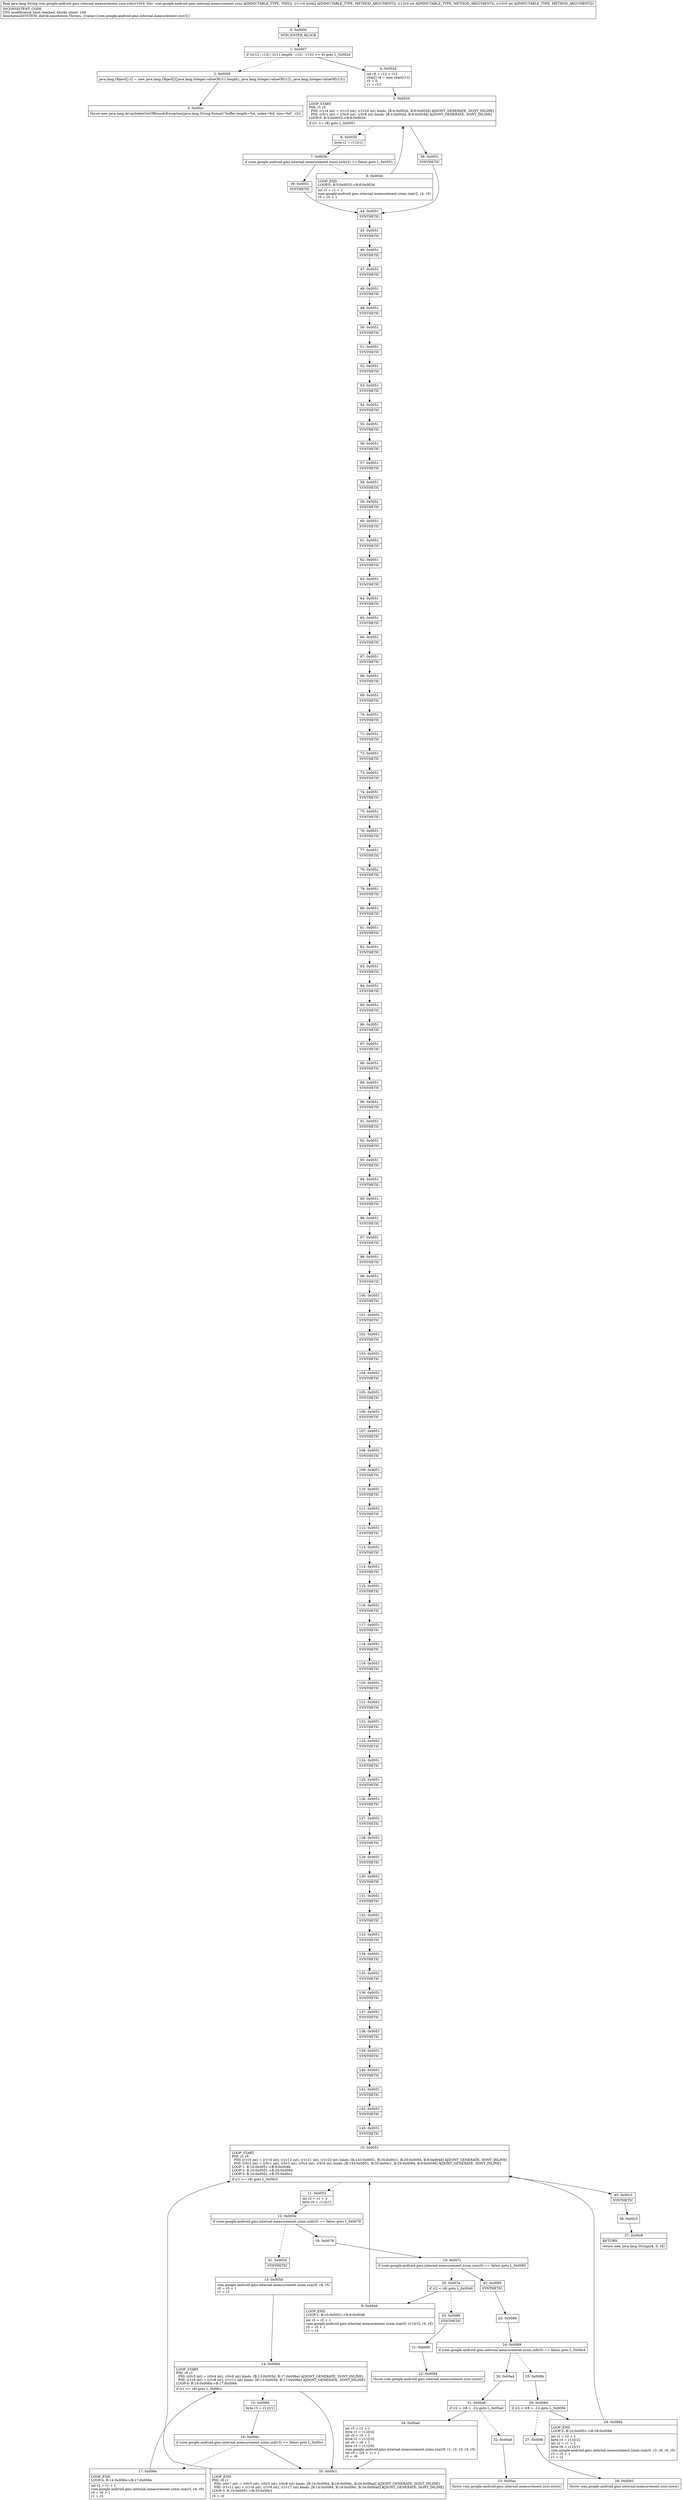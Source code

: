 digraph "CFG forcom.google.android.gms.internal.measurement.zzxo.zzh([BII)Ljava\/lang\/String;" {
Node_0 [shape=record,label="{0\:\ 0x0000|MTH_ENTER_BLOCK\l}"];
Node_1 [shape=record,label="{1\:\ 0x0007|if (((r12 \| r13) \| ((r11.length \- r12) \- r13)) \>= 0) goto L_0x002d\l}"];
Node_2 [shape=record,label="{2\:\ 0x0009|java.lang.Object[] r2 = new java.lang.Object[]\{java.lang.Integer.valueOf(r11.length), java.lang.Integer.valueOf(r12), java.lang.Integer.valueOf(r13)\}\l}"];
Node_3 [shape=record,label="{3\:\ 0x002c|throw new java.lang.ArrayIndexOutOfBoundsException(java.lang.String.format(\"buffer length=%d, index=%d, size=%d\", r2))\l}"];
Node_4 [shape=record,label="{4\:\ 0x002d|int r8 = r12 + r13\lchar[] r4 = new char[r13]\lr5 = 0\lr1 = r12\l}"];
Node_5 [shape=record,label="{5\:\ 0x0033|LOOP_START\lPHI: r1 r5 \l  PHI: (r1v4 int) = (r1v3 int), (r1v24 int) binds: [B:4:0x002d, B:8:0x003d] A[DONT_GENERATE, DONT_INLINE]\l  PHI: (r5v1 int) = (r5v0 int), (r5v6 int) binds: [B:4:0x002d, B:8:0x003d] A[DONT_GENERATE, DONT_INLINE]\lLOOP:0: B:5:0x0033\-\>B:8:0x003d\l|if (r1 \>= r8) goto L_0x0051\l}"];
Node_6 [shape=record,label="{6\:\ 0x0035|byte r2 = r11[r1]\l}"];
Node_7 [shape=record,label="{7\:\ 0x003b|if (com.google.android.gms.internal.measurement.zzxm.zzd(r2) == false) goto L_0x0051\l}"];
Node_8 [shape=record,label="{8\:\ 0x003d|LOOP_END\lLOOP:0: B:5:0x0033\-\>B:8:0x003d\l|int r1 = r1 + 1\lcom.google.android.gms.internal.measurement.zzxm.zza(r2, r4, r5)\lr5 = r5 + 1\l}"];
Node_9 [shape=record,label="{9\:\ 0x0046|LOOP_END\lLOOP:1: B:10:0x0051\-\>B:9:0x0046\l|int r3 = r2 + 1\lcom.google.android.gms.internal.measurement.zzxm.zza(r0, r11[r2], r4, r5)\lr5 = r5 + 1\lr1 = r3\l}"];
Node_10 [shape=record,label="{10\:\ 0x0051|LOOP_START\lPHI: r1 r5 \l  PHI: (r1v5 int) = (r1v4 int), (r1v12 int), (r1v21 int), (r1v23 int) binds: [B:143:0x0051, B:35:0x00c1, B:29:0x0094, B:9:0x0046] A[DONT_GENERATE, DONT_INLINE]\l  PHI: (r5v2 int) = (r5v1 int), (r5v3 int), (r5v4 int), (r5v5 int) binds: [B:143:0x0051, B:35:0x00c1, B:29:0x0094, B:9:0x0046] A[DONT_GENERATE, DONT_INLINE]\lLOOP:1: B:10:0x0051\-\>B:9:0x0046\lLOOP:2: B:10:0x0051\-\>B:29:0x0094\lLOOP:3: B:10:0x0051\-\>B:35:0x00c1\l|if (r1 \>= r8) goto L_0x00c3\l}"];
Node_11 [shape=record,label="{11\:\ 0x0053|int r2 = r1 + 1\lbyte r0 = r11[r1]\l}"];
Node_12 [shape=record,label="{12\:\ 0x005b|if (com.google.android.gms.internal.measurement.zzxm.zzd(r0) == false) goto L_0x0078\l}"];
Node_13 [shape=record,label="{13\:\ 0x005d|com.google.android.gms.internal.measurement.zzxm.zza(r0, r4, r5)\lr0 = r5 + 1\lr1 = r2\l}"];
Node_14 [shape=record,label="{14\:\ 0x0064|LOOP_START\lPHI: r0 r1 \l  PHI: (r0v5 int) = (r0v4 int), (r0v6 int) binds: [B:13:0x005d, B:17:0x006e] A[DONT_GENERATE, DONT_INLINE]\l  PHI: (r1v9 int) = (r1v8 int), (r1v11 int) binds: [B:13:0x005d, B:17:0x006e] A[DONT_GENERATE, DONT_INLINE]\lLOOP:4: B:14:0x0064\-\>B:17:0x006e\l|if (r1 \>= r8) goto L_0x00c1\l}"];
Node_15 [shape=record,label="{15\:\ 0x0066|byte r3 = r11[r1]\l}"];
Node_16 [shape=record,label="{16\:\ 0x006c|if (com.google.android.gms.internal.measurement.zzxm.zzd(r3) == false) goto L_0x00c1\l}"];
Node_17 [shape=record,label="{17\:\ 0x006e|LOOP_END\lLOOP:4: B:14:0x0064\-\>B:17:0x006e\l|int r2 = r1 + 1\lcom.google.android.gms.internal.measurement.zzxm.zza(r3, r4, r0)\lr0 = r0 + 1\lr1 = r2\l}"];
Node_18 [shape=record,label="{18\:\ 0x0078}"];
Node_19 [shape=record,label="{19\:\ 0x007c|if (com.google.android.gms.internal.measurement.zzxm.zze(r0) == false) goto L_0x0085\l}"];
Node_20 [shape=record,label="{20\:\ 0x007e|if (r2 \< r8) goto L_0x0046\l}"];
Node_21 [shape=record,label="{21\:\ 0x0080}"];
Node_22 [shape=record,label="{22\:\ 0x0084|throw com.google.android.gms.internal.measurement.zzuv.zzwx()\l}"];
Node_23 [shape=record,label="{23\:\ 0x0085}"];
Node_24 [shape=record,label="{24\:\ 0x0089|if (com.google.android.gms.internal.measurement.zzxm.zzf(r0) == false) goto L_0x00a4\l}"];
Node_25 [shape=record,label="{25\:\ 0x008b}"];
Node_26 [shape=record,label="{26\:\ 0x008d|if (r2 \< (r8 + \-1)) goto L_0x0094\l}"];
Node_27 [shape=record,label="{27\:\ 0x008f}"];
Node_28 [shape=record,label="{28\:\ 0x0093|throw com.google.android.gms.internal.measurement.zzuv.zzwx()\l}"];
Node_29 [shape=record,label="{29\:\ 0x0094|LOOP_END\lLOOP:2: B:10:0x0051\-\>B:29:0x0094\l|int r1 = r2 + 1\lbyte r3 = r11[r2]\lint r2 = r1 + 1\lbyte r6 = r11[r1]\lcom.google.android.gms.internal.measurement.zzxm.zza(r0, r3, r6, r4, r5)\lr5 = r5 + 1\lr1 = r2\l}"];
Node_30 [shape=record,label="{30\:\ 0x00a4}"];
Node_31 [shape=record,label="{31\:\ 0x00a6|if (r2 \< (r8 + \-2)) goto L_0x00ad\l}"];
Node_32 [shape=record,label="{32\:\ 0x00a8}"];
Node_33 [shape=record,label="{33\:\ 0x00ac|throw com.google.android.gms.internal.measurement.zzuv.zzwx()\l}"];
Node_34 [shape=record,label="{34\:\ 0x00ad|int r3 = r2 + 1\lbyte r1 = r11[r2]\lint r9 = r3 + 1\lbyte r2 = r11[r3]\lint r6 = r9 + 1\lbyte r3 = r11[r9]\lcom.google.android.gms.internal.measurement.zzxm.zza(r0, r1, r2, r3, r4, r5)\lint r0 = (r5 + 1) + 1\lr1 = r6\l}"];
Node_35 [shape=record,label="{35\:\ 0x00c1|LOOP_END\lPHI: r0 r1 \l  PHI: (r0v7 int) = (r0v5 int), (r0v5 int), (r0v8 int) binds: [B:14:0x0064, B:16:0x006c, B:34:0x00ad] A[DONT_GENERATE, DONT_INLINE]\l  PHI: (r1v12 int) = (r1v9 int), (r1v9 int), (r1v17 int) binds: [B:14:0x0064, B:16:0x006c, B:34:0x00ad] A[DONT_GENERATE, DONT_INLINE]\lLOOP:3: B:10:0x0051\-\>B:35:0x00c1\l|r5 = r0\l}"];
Node_36 [shape=record,label="{36\:\ 0x00c3}"];
Node_37 [shape=record,label="{37\:\ 0x00c8|RETURN\l|return new java.lang.String(r4, 0, r5)\l}"];
Node_38 [shape=record,label="{38\:\ 0x0051|SYNTHETIC\l}"];
Node_39 [shape=record,label="{39\:\ 0x0051|SYNTHETIC\l}"];
Node_40 [shape=record,label="{40\:\ 0x00c3|SYNTHETIC\l}"];
Node_41 [shape=record,label="{41\:\ 0x005d|SYNTHETIC\l}"];
Node_42 [shape=record,label="{42\:\ 0x0085|SYNTHETIC\l}"];
Node_43 [shape=record,label="{43\:\ 0x0080|SYNTHETIC\l}"];
Node_44 [shape=record,label="{44\:\ 0x0051|SYNTHETIC\l}"];
Node_45 [shape=record,label="{45\:\ 0x0051|SYNTHETIC\l}"];
Node_46 [shape=record,label="{46\:\ 0x0051|SYNTHETIC\l}"];
Node_47 [shape=record,label="{47\:\ 0x0051|SYNTHETIC\l}"];
Node_48 [shape=record,label="{48\:\ 0x0051|SYNTHETIC\l}"];
Node_49 [shape=record,label="{49\:\ 0x0051|SYNTHETIC\l}"];
Node_50 [shape=record,label="{50\:\ 0x0051|SYNTHETIC\l}"];
Node_51 [shape=record,label="{51\:\ 0x0051|SYNTHETIC\l}"];
Node_52 [shape=record,label="{52\:\ 0x0051|SYNTHETIC\l}"];
Node_53 [shape=record,label="{53\:\ 0x0051|SYNTHETIC\l}"];
Node_54 [shape=record,label="{54\:\ 0x0051|SYNTHETIC\l}"];
Node_55 [shape=record,label="{55\:\ 0x0051|SYNTHETIC\l}"];
Node_56 [shape=record,label="{56\:\ 0x0051|SYNTHETIC\l}"];
Node_57 [shape=record,label="{57\:\ 0x0051|SYNTHETIC\l}"];
Node_58 [shape=record,label="{58\:\ 0x0051|SYNTHETIC\l}"];
Node_59 [shape=record,label="{59\:\ 0x0051|SYNTHETIC\l}"];
Node_60 [shape=record,label="{60\:\ 0x0051|SYNTHETIC\l}"];
Node_61 [shape=record,label="{61\:\ 0x0051|SYNTHETIC\l}"];
Node_62 [shape=record,label="{62\:\ 0x0051|SYNTHETIC\l}"];
Node_63 [shape=record,label="{63\:\ 0x0051|SYNTHETIC\l}"];
Node_64 [shape=record,label="{64\:\ 0x0051|SYNTHETIC\l}"];
Node_65 [shape=record,label="{65\:\ 0x0051|SYNTHETIC\l}"];
Node_66 [shape=record,label="{66\:\ 0x0051|SYNTHETIC\l}"];
Node_67 [shape=record,label="{67\:\ 0x0051|SYNTHETIC\l}"];
Node_68 [shape=record,label="{68\:\ 0x0051|SYNTHETIC\l}"];
Node_69 [shape=record,label="{69\:\ 0x0051|SYNTHETIC\l}"];
Node_70 [shape=record,label="{70\:\ 0x0051|SYNTHETIC\l}"];
Node_71 [shape=record,label="{71\:\ 0x0051|SYNTHETIC\l}"];
Node_72 [shape=record,label="{72\:\ 0x0051|SYNTHETIC\l}"];
Node_73 [shape=record,label="{73\:\ 0x0051|SYNTHETIC\l}"];
Node_74 [shape=record,label="{74\:\ 0x0051|SYNTHETIC\l}"];
Node_75 [shape=record,label="{75\:\ 0x0051|SYNTHETIC\l}"];
Node_76 [shape=record,label="{76\:\ 0x0051|SYNTHETIC\l}"];
Node_77 [shape=record,label="{77\:\ 0x0051|SYNTHETIC\l}"];
Node_78 [shape=record,label="{78\:\ 0x0051|SYNTHETIC\l}"];
Node_79 [shape=record,label="{79\:\ 0x0051|SYNTHETIC\l}"];
Node_80 [shape=record,label="{80\:\ 0x0051|SYNTHETIC\l}"];
Node_81 [shape=record,label="{81\:\ 0x0051|SYNTHETIC\l}"];
Node_82 [shape=record,label="{82\:\ 0x0051|SYNTHETIC\l}"];
Node_83 [shape=record,label="{83\:\ 0x0051|SYNTHETIC\l}"];
Node_84 [shape=record,label="{84\:\ 0x0051|SYNTHETIC\l}"];
Node_85 [shape=record,label="{85\:\ 0x0051|SYNTHETIC\l}"];
Node_86 [shape=record,label="{86\:\ 0x0051|SYNTHETIC\l}"];
Node_87 [shape=record,label="{87\:\ 0x0051|SYNTHETIC\l}"];
Node_88 [shape=record,label="{88\:\ 0x0051|SYNTHETIC\l}"];
Node_89 [shape=record,label="{89\:\ 0x0051|SYNTHETIC\l}"];
Node_90 [shape=record,label="{90\:\ 0x0051|SYNTHETIC\l}"];
Node_91 [shape=record,label="{91\:\ 0x0051|SYNTHETIC\l}"];
Node_92 [shape=record,label="{92\:\ 0x0051|SYNTHETIC\l}"];
Node_93 [shape=record,label="{93\:\ 0x0051|SYNTHETIC\l}"];
Node_94 [shape=record,label="{94\:\ 0x0051|SYNTHETIC\l}"];
Node_95 [shape=record,label="{95\:\ 0x0051|SYNTHETIC\l}"];
Node_96 [shape=record,label="{96\:\ 0x0051|SYNTHETIC\l}"];
Node_97 [shape=record,label="{97\:\ 0x0051|SYNTHETIC\l}"];
Node_98 [shape=record,label="{98\:\ 0x0051|SYNTHETIC\l}"];
Node_99 [shape=record,label="{99\:\ 0x0051|SYNTHETIC\l}"];
Node_100 [shape=record,label="{100\:\ 0x0051|SYNTHETIC\l}"];
Node_101 [shape=record,label="{101\:\ 0x0051|SYNTHETIC\l}"];
Node_102 [shape=record,label="{102\:\ 0x0051|SYNTHETIC\l}"];
Node_103 [shape=record,label="{103\:\ 0x0051|SYNTHETIC\l}"];
Node_104 [shape=record,label="{104\:\ 0x0051|SYNTHETIC\l}"];
Node_105 [shape=record,label="{105\:\ 0x0051|SYNTHETIC\l}"];
Node_106 [shape=record,label="{106\:\ 0x0051|SYNTHETIC\l}"];
Node_107 [shape=record,label="{107\:\ 0x0051|SYNTHETIC\l}"];
Node_108 [shape=record,label="{108\:\ 0x0051|SYNTHETIC\l}"];
Node_109 [shape=record,label="{109\:\ 0x0051|SYNTHETIC\l}"];
Node_110 [shape=record,label="{110\:\ 0x0051|SYNTHETIC\l}"];
Node_111 [shape=record,label="{111\:\ 0x0051|SYNTHETIC\l}"];
Node_112 [shape=record,label="{112\:\ 0x0051|SYNTHETIC\l}"];
Node_113 [shape=record,label="{113\:\ 0x0051|SYNTHETIC\l}"];
Node_114 [shape=record,label="{114\:\ 0x0051|SYNTHETIC\l}"];
Node_115 [shape=record,label="{115\:\ 0x0051|SYNTHETIC\l}"];
Node_116 [shape=record,label="{116\:\ 0x0051|SYNTHETIC\l}"];
Node_117 [shape=record,label="{117\:\ 0x0051|SYNTHETIC\l}"];
Node_118 [shape=record,label="{118\:\ 0x0051|SYNTHETIC\l}"];
Node_119 [shape=record,label="{119\:\ 0x0051|SYNTHETIC\l}"];
Node_120 [shape=record,label="{120\:\ 0x0051|SYNTHETIC\l}"];
Node_121 [shape=record,label="{121\:\ 0x0051|SYNTHETIC\l}"];
Node_122 [shape=record,label="{122\:\ 0x0051|SYNTHETIC\l}"];
Node_123 [shape=record,label="{123\:\ 0x0051|SYNTHETIC\l}"];
Node_124 [shape=record,label="{124\:\ 0x0051|SYNTHETIC\l}"];
Node_125 [shape=record,label="{125\:\ 0x0051|SYNTHETIC\l}"];
Node_126 [shape=record,label="{126\:\ 0x0051|SYNTHETIC\l}"];
Node_127 [shape=record,label="{127\:\ 0x0051|SYNTHETIC\l}"];
Node_128 [shape=record,label="{128\:\ 0x0051|SYNTHETIC\l}"];
Node_129 [shape=record,label="{129\:\ 0x0051|SYNTHETIC\l}"];
Node_130 [shape=record,label="{130\:\ 0x0051|SYNTHETIC\l}"];
Node_131 [shape=record,label="{131\:\ 0x0051|SYNTHETIC\l}"];
Node_132 [shape=record,label="{132\:\ 0x0051|SYNTHETIC\l}"];
Node_133 [shape=record,label="{133\:\ 0x0051|SYNTHETIC\l}"];
Node_134 [shape=record,label="{134\:\ 0x0051|SYNTHETIC\l}"];
Node_135 [shape=record,label="{135\:\ 0x0051|SYNTHETIC\l}"];
Node_136 [shape=record,label="{136\:\ 0x0051|SYNTHETIC\l}"];
Node_137 [shape=record,label="{137\:\ 0x0051|SYNTHETIC\l}"];
Node_138 [shape=record,label="{138\:\ 0x0051|SYNTHETIC\l}"];
Node_139 [shape=record,label="{139\:\ 0x0051|SYNTHETIC\l}"];
Node_140 [shape=record,label="{140\:\ 0x0051|SYNTHETIC\l}"];
Node_141 [shape=record,label="{141\:\ 0x0051|SYNTHETIC\l}"];
Node_142 [shape=record,label="{142\:\ 0x0051|SYNTHETIC\l}"];
Node_143 [shape=record,label="{143\:\ 0x0051|SYNTHETIC\l}"];
MethodNode[shape=record,label="{final java.lang.String com.google.android.gms.internal.measurement.zzxo.zzh((r10v0 'this' com.google.android.gms.internal.measurement.zzxo A[IMMUTABLE_TYPE, THIS]), (r11v0 byte[] A[IMMUTABLE_TYPE, METHOD_ARGUMENT]), (r12v0 int A[IMMUTABLE_TYPE, METHOD_ARGUMENT]), (r13v0 int A[IMMUTABLE_TYPE, METHOD_ARGUMENT]))  | INCONSISTENT_CODE\lCFG modification limit reached, blocks count: 144\lAnnotation[SYSTEM, dalvik.annotation.Throws, \{value=[com.google.android.gms.internal.measurement.zzuv]\}]\l}"];
MethodNode -> Node_0;
Node_0 -> Node_1;
Node_1 -> Node_2[style=dashed];
Node_1 -> Node_4;
Node_2 -> Node_3;
Node_4 -> Node_5;
Node_5 -> Node_6[style=dashed];
Node_5 -> Node_38;
Node_6 -> Node_7;
Node_7 -> Node_8[style=dashed];
Node_7 -> Node_39;
Node_8 -> Node_5;
Node_9 -> Node_10;
Node_10 -> Node_11[style=dashed];
Node_10 -> Node_40;
Node_11 -> Node_12;
Node_12 -> Node_18;
Node_12 -> Node_41[style=dashed];
Node_13 -> Node_14;
Node_14 -> Node_15[style=dashed];
Node_14 -> Node_35;
Node_15 -> Node_16;
Node_16 -> Node_17[style=dashed];
Node_16 -> Node_35;
Node_17 -> Node_14;
Node_18 -> Node_19;
Node_19 -> Node_20[style=dashed];
Node_19 -> Node_42;
Node_20 -> Node_9;
Node_20 -> Node_43[style=dashed];
Node_21 -> Node_22;
Node_23 -> Node_24;
Node_24 -> Node_25[style=dashed];
Node_24 -> Node_30;
Node_25 -> Node_26;
Node_26 -> Node_27[style=dashed];
Node_26 -> Node_29;
Node_27 -> Node_28;
Node_29 -> Node_10;
Node_30 -> Node_31;
Node_31 -> Node_32[style=dashed];
Node_31 -> Node_34;
Node_32 -> Node_33;
Node_34 -> Node_35;
Node_35 -> Node_10;
Node_36 -> Node_37;
Node_38 -> Node_44;
Node_39 -> Node_44;
Node_40 -> Node_36;
Node_41 -> Node_13;
Node_42 -> Node_23;
Node_43 -> Node_21;
Node_44 -> Node_45;
Node_45 -> Node_46;
Node_46 -> Node_47;
Node_47 -> Node_48;
Node_48 -> Node_49;
Node_49 -> Node_50;
Node_50 -> Node_51;
Node_51 -> Node_52;
Node_52 -> Node_53;
Node_53 -> Node_54;
Node_54 -> Node_55;
Node_55 -> Node_56;
Node_56 -> Node_57;
Node_57 -> Node_58;
Node_58 -> Node_59;
Node_59 -> Node_60;
Node_60 -> Node_61;
Node_61 -> Node_62;
Node_62 -> Node_63;
Node_63 -> Node_64;
Node_64 -> Node_65;
Node_65 -> Node_66;
Node_66 -> Node_67;
Node_67 -> Node_68;
Node_68 -> Node_69;
Node_69 -> Node_70;
Node_70 -> Node_71;
Node_71 -> Node_72;
Node_72 -> Node_73;
Node_73 -> Node_74;
Node_74 -> Node_75;
Node_75 -> Node_76;
Node_76 -> Node_77;
Node_77 -> Node_78;
Node_78 -> Node_79;
Node_79 -> Node_80;
Node_80 -> Node_81;
Node_81 -> Node_82;
Node_82 -> Node_83;
Node_83 -> Node_84;
Node_84 -> Node_85;
Node_85 -> Node_86;
Node_86 -> Node_87;
Node_87 -> Node_88;
Node_88 -> Node_89;
Node_89 -> Node_90;
Node_90 -> Node_91;
Node_91 -> Node_92;
Node_92 -> Node_93;
Node_93 -> Node_94;
Node_94 -> Node_95;
Node_95 -> Node_96;
Node_96 -> Node_97;
Node_97 -> Node_98;
Node_98 -> Node_99;
Node_99 -> Node_100;
Node_100 -> Node_101;
Node_101 -> Node_102;
Node_102 -> Node_103;
Node_103 -> Node_104;
Node_104 -> Node_105;
Node_105 -> Node_106;
Node_106 -> Node_107;
Node_107 -> Node_108;
Node_108 -> Node_109;
Node_109 -> Node_110;
Node_110 -> Node_111;
Node_111 -> Node_112;
Node_112 -> Node_113;
Node_113 -> Node_114;
Node_114 -> Node_115;
Node_115 -> Node_116;
Node_116 -> Node_117;
Node_117 -> Node_118;
Node_118 -> Node_119;
Node_119 -> Node_120;
Node_120 -> Node_121;
Node_121 -> Node_122;
Node_122 -> Node_123;
Node_123 -> Node_124;
Node_124 -> Node_125;
Node_125 -> Node_126;
Node_126 -> Node_127;
Node_127 -> Node_128;
Node_128 -> Node_129;
Node_129 -> Node_130;
Node_130 -> Node_131;
Node_131 -> Node_132;
Node_132 -> Node_133;
Node_133 -> Node_134;
Node_134 -> Node_135;
Node_135 -> Node_136;
Node_136 -> Node_137;
Node_137 -> Node_138;
Node_138 -> Node_139;
Node_139 -> Node_140;
Node_140 -> Node_141;
Node_141 -> Node_142;
Node_142 -> Node_143;
Node_143 -> Node_10;
}


